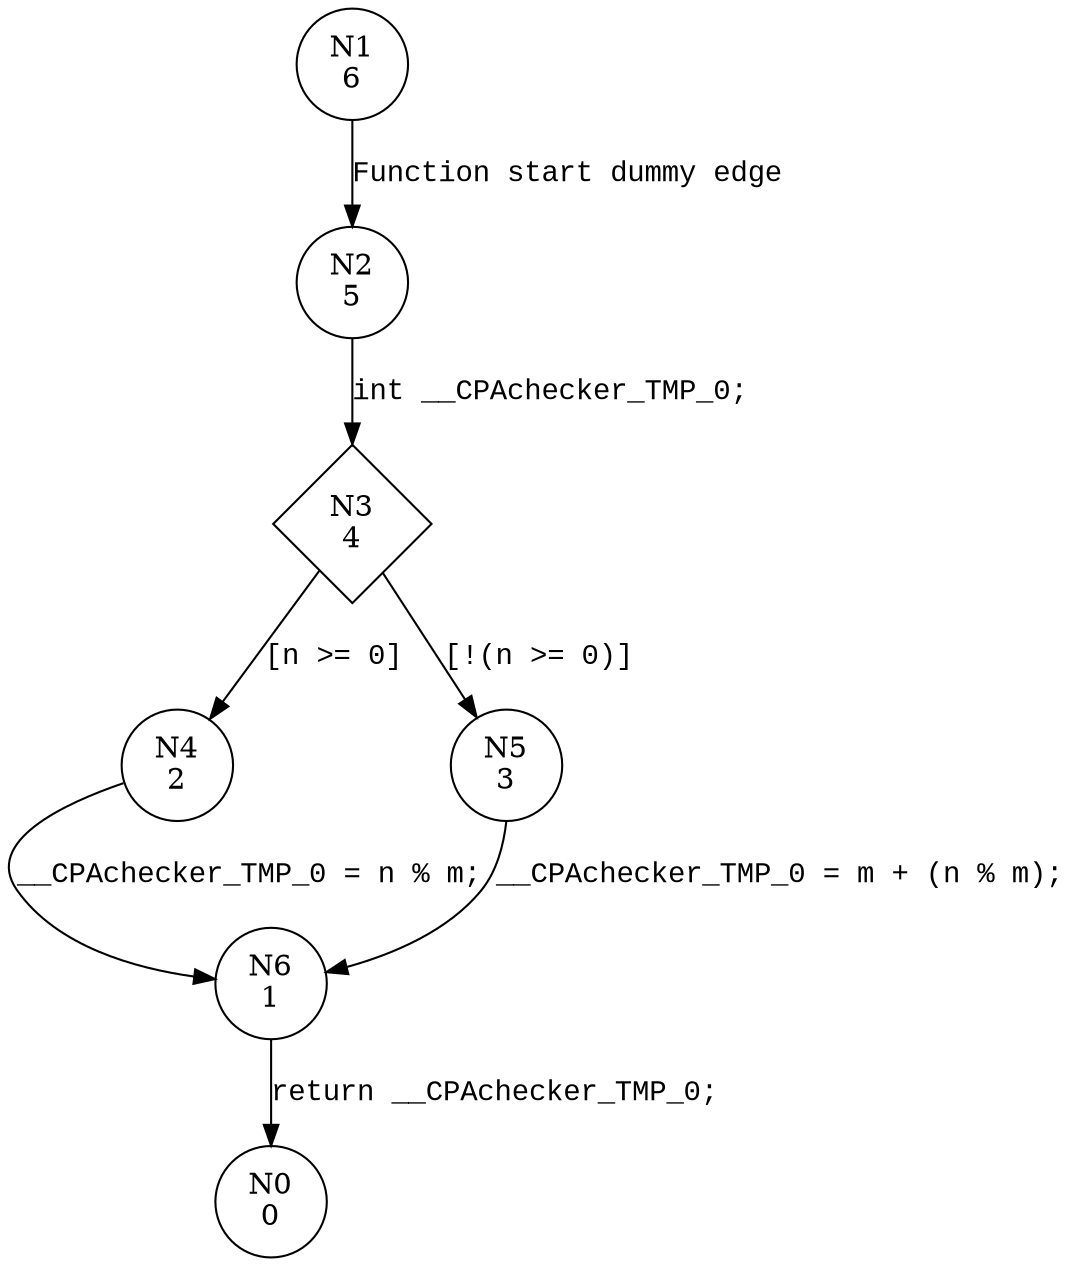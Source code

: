 digraph mod {
1 [shape="circle" label="N1\n6"]
2 [shape="circle" label="N2\n5"]
3 [shape="diamond" label="N3\n4"]
4 [shape="circle" label="N4\n2"]
5 [shape="circle" label="N5\n3"]
6 [shape="circle" label="N6\n1"]
0 [shape="circle" label="N0\n0"]
1 -> 2 [label="Function start dummy edge" fontname="Courier New"]
3 -> 4 [label="[n >= 0]" fontname="Courier New"]
3 -> 5 [label="[!(n >= 0)]" fontname="Courier New"]
6 -> 0 [label="return __CPAchecker_TMP_0;" fontname="Courier New"]
2 -> 3 [label="int __CPAchecker_TMP_0;" fontname="Courier New"]
5 -> 6 [label="__CPAchecker_TMP_0 = m + (n % m);" fontname="Courier New"]
4 -> 6 [label="__CPAchecker_TMP_0 = n % m;" fontname="Courier New"]
}